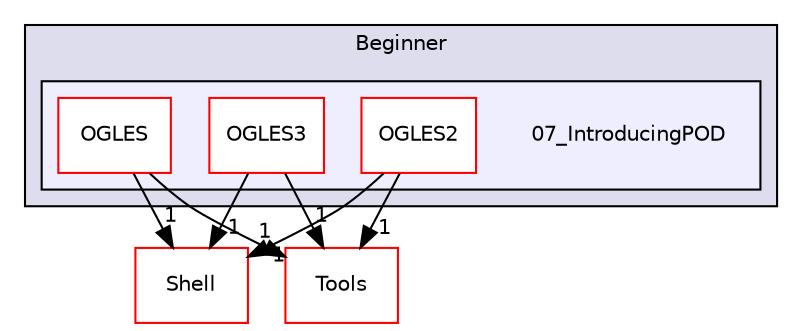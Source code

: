 digraph "PVR/SDK_3.4/Examples/Beginner/07_IntroducingPOD" {
  compound=true
  node [ fontsize="10", fontname="Helvetica"];
  edge [ labelfontsize="10", labelfontname="Helvetica"];
  subgraph clusterdir_6b2d99e8e1e0e700fd0bfa87b3831548 {
    graph [ bgcolor="#ddddee", pencolor="black", label="Beginner" fontname="Helvetica", fontsize="10", URL="dir_6b2d99e8e1e0e700fd0bfa87b3831548.html"]
  subgraph clusterdir_58391c7290aaf0cc42ece35a24b8894a {
    graph [ bgcolor="#eeeeff", pencolor="black", label="" URL="dir_58391c7290aaf0cc42ece35a24b8894a.html"];
    dir_58391c7290aaf0cc42ece35a24b8894a [shape=plaintext label="07_IntroducingPOD"];
    dir_685125a4ae392b674c7fae522415bb04 [shape=box label="OGLES" color="red" fillcolor="white" style="filled" URL="dir_685125a4ae392b674c7fae522415bb04.html"];
    dir_d3888bb5349cea4e786ee06933ac898d [shape=box label="OGLES2" color="red" fillcolor="white" style="filled" URL="dir_d3888bb5349cea4e786ee06933ac898d.html"];
    dir_de29a638efb33a9f24cf93e72c0abdb2 [shape=box label="OGLES3" color="red" fillcolor="white" style="filled" URL="dir_de29a638efb33a9f24cf93e72c0abdb2.html"];
  }
  }
  dir_de41955a66a331b990d60d5323117a97 [shape=box label="Shell" fillcolor="white" style="filled" color="red" URL="dir_de41955a66a331b990d60d5323117a97.html"];
  dir_5222bd6691dac9df766f8a52293393a2 [shape=box label="Tools" fillcolor="white" style="filled" color="red" URL="dir_5222bd6691dac9df766f8a52293393a2.html"];
  dir_de29a638efb33a9f24cf93e72c0abdb2->dir_de41955a66a331b990d60d5323117a97 [headlabel="1", labeldistance=1.5 headhref="dir_000627_000133.html"];
  dir_de29a638efb33a9f24cf93e72c0abdb2->dir_5222bd6691dac9df766f8a52293393a2 [headlabel="1", labeldistance=1.5 headhref="dir_000627_001762.html"];
  dir_685125a4ae392b674c7fae522415bb04->dir_de41955a66a331b990d60d5323117a97 [headlabel="1", labeldistance=1.5 headhref="dir_001245_000133.html"];
  dir_685125a4ae392b674c7fae522415bb04->dir_5222bd6691dac9df766f8a52293393a2 [headlabel="1", labeldistance=1.5 headhref="dir_001245_001762.html"];
  dir_d3888bb5349cea4e786ee06933ac898d->dir_de41955a66a331b990d60d5323117a97 [headlabel="1", labeldistance=1.5 headhref="dir_000625_000133.html"];
  dir_d3888bb5349cea4e786ee06933ac898d->dir_5222bd6691dac9df766f8a52293393a2 [headlabel="1", labeldistance=1.5 headhref="dir_000625_001762.html"];
}

